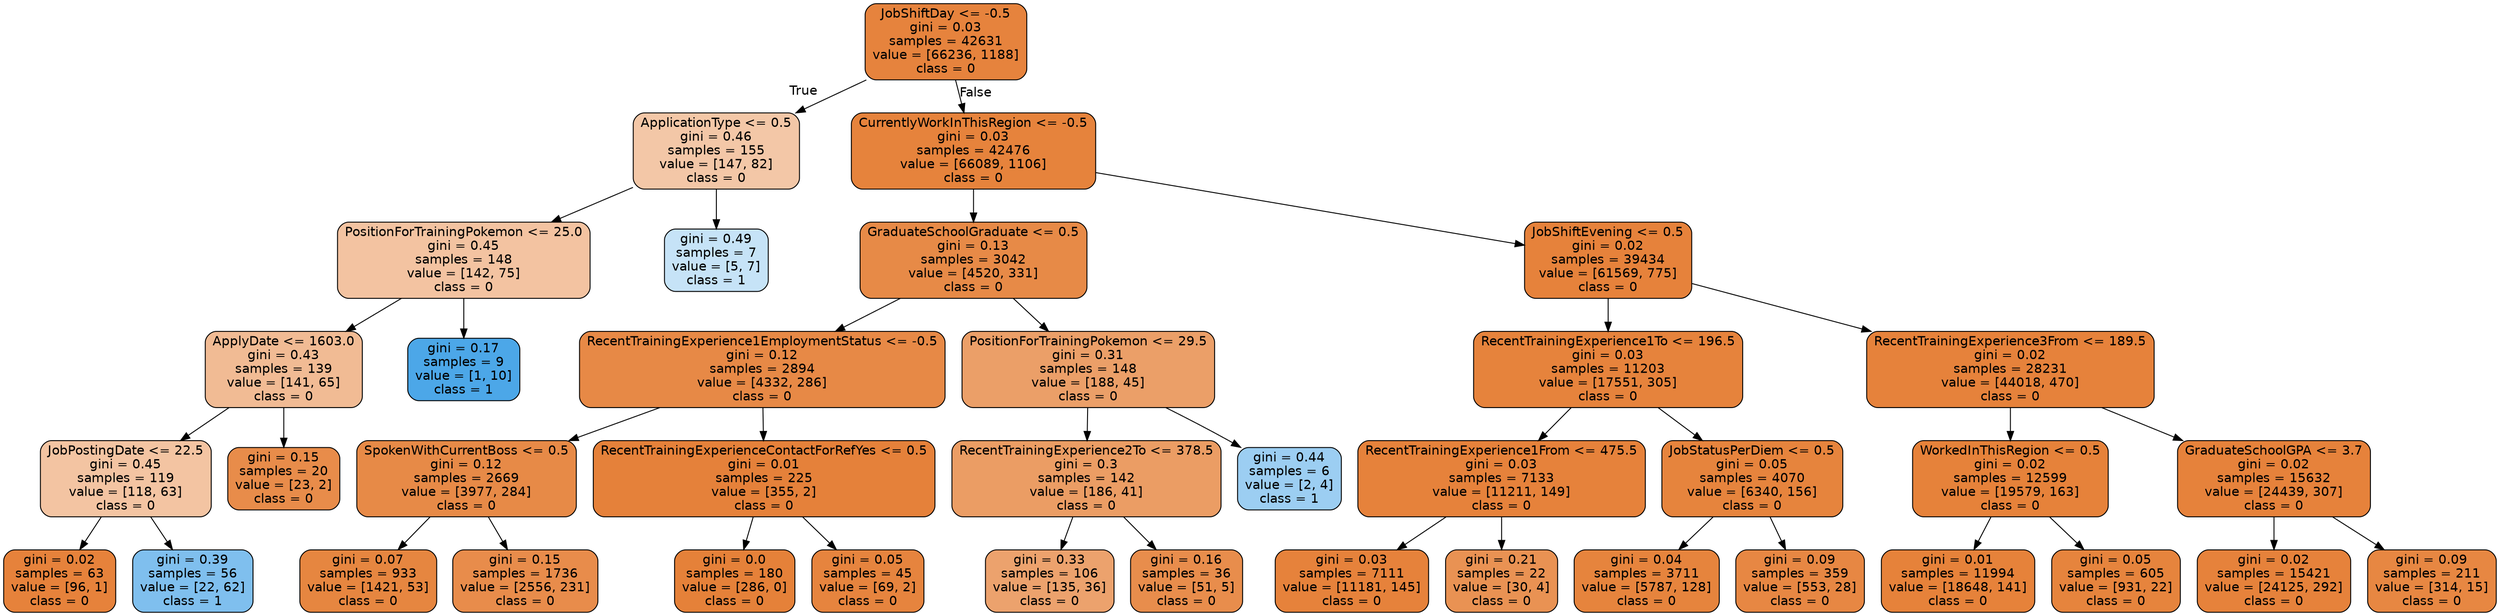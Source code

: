 digraph Tree {
node [shape=box, style="filled, rounded", color="black", fontname=helvetica] ;
edge [fontname=helvetica] ;
0 [label="JobShiftDay <= -0.5\ngini = 0.03\nsamples = 42631\nvalue = [66236, 1188]\nclass = 0", fillcolor="#e58139fa"] ;
1 [label="ApplicationType <= 0.5\ngini = 0.46\nsamples = 155\nvalue = [147, 82]\nclass = 0", fillcolor="#e5813971"] ;
0 -> 1 [labeldistance=2.5, labelangle=45, headlabel="True"] ;
2 [label="PositionForTrainingPokemon <= 25.0\ngini = 0.45\nsamples = 148\nvalue = [142, 75]\nclass = 0", fillcolor="#e5813978"] ;
1 -> 2 ;
3 [label="ApplyDate <= 1603.0\ngini = 0.43\nsamples = 139\nvalue = [141, 65]\nclass = 0", fillcolor="#e5813989"] ;
2 -> 3 ;
4 [label="JobPostingDate <= 22.5\ngini = 0.45\nsamples = 119\nvalue = [118, 63]\nclass = 0", fillcolor="#e5813977"] ;
3 -> 4 ;
5 [label="gini = 0.02\nsamples = 63\nvalue = [96, 1]\nclass = 0", fillcolor="#e58139fc"] ;
4 -> 5 ;
6 [label="gini = 0.39\nsamples = 56\nvalue = [22, 62]\nclass = 1", fillcolor="#399de5a5"] ;
4 -> 6 ;
7 [label="gini = 0.15\nsamples = 20\nvalue = [23, 2]\nclass = 0", fillcolor="#e58139e9"] ;
3 -> 7 ;
8 [label="gini = 0.17\nsamples = 9\nvalue = [1, 10]\nclass = 1", fillcolor="#399de5e6"] ;
2 -> 8 ;
9 [label="gini = 0.49\nsamples = 7\nvalue = [5, 7]\nclass = 1", fillcolor="#399de549"] ;
1 -> 9 ;
10 [label="CurrentlyWorkInThisRegion <= -0.5\ngini = 0.03\nsamples = 42476\nvalue = [66089, 1106]\nclass = 0", fillcolor="#e58139fb"] ;
0 -> 10 [labeldistance=2.5, labelangle=-45, headlabel="False"] ;
11 [label="GraduateSchoolGraduate <= 0.5\ngini = 0.13\nsamples = 3042\nvalue = [4520, 331]\nclass = 0", fillcolor="#e58139ec"] ;
10 -> 11 ;
12 [label="RecentTrainingExperience1EmploymentStatus <= -0.5\ngini = 0.12\nsamples = 2894\nvalue = [4332, 286]\nclass = 0", fillcolor="#e58139ee"] ;
11 -> 12 ;
13 [label="SpokenWithCurrentBoss <= 0.5\ngini = 0.12\nsamples = 2669\nvalue = [3977, 284]\nclass = 0", fillcolor="#e58139ed"] ;
12 -> 13 ;
14 [label="gini = 0.07\nsamples = 933\nvalue = [1421, 53]\nclass = 0", fillcolor="#e58139f5"] ;
13 -> 14 ;
15 [label="gini = 0.15\nsamples = 1736\nvalue = [2556, 231]\nclass = 0", fillcolor="#e58139e8"] ;
13 -> 15 ;
16 [label="RecentTrainingExperienceContactForRefYes <= 0.5\ngini = 0.01\nsamples = 225\nvalue = [355, 2]\nclass = 0", fillcolor="#e58139fe"] ;
12 -> 16 ;
17 [label="gini = 0.0\nsamples = 180\nvalue = [286, 0]\nclass = 0", fillcolor="#e58139ff"] ;
16 -> 17 ;
18 [label="gini = 0.05\nsamples = 45\nvalue = [69, 2]\nclass = 0", fillcolor="#e58139f8"] ;
16 -> 18 ;
19 [label="PositionForTrainingPokemon <= 29.5\ngini = 0.31\nsamples = 148\nvalue = [188, 45]\nclass = 0", fillcolor="#e58139c2"] ;
11 -> 19 ;
20 [label="RecentTrainingExperience2To <= 378.5\ngini = 0.3\nsamples = 142\nvalue = [186, 41]\nclass = 0", fillcolor="#e58139c7"] ;
19 -> 20 ;
21 [label="gini = 0.33\nsamples = 106\nvalue = [135, 36]\nclass = 0", fillcolor="#e58139bb"] ;
20 -> 21 ;
22 [label="gini = 0.16\nsamples = 36\nvalue = [51, 5]\nclass = 0", fillcolor="#e58139e6"] ;
20 -> 22 ;
23 [label="gini = 0.44\nsamples = 6\nvalue = [2, 4]\nclass = 1", fillcolor="#399de57f"] ;
19 -> 23 ;
24 [label="JobShiftEvening <= 0.5\ngini = 0.02\nsamples = 39434\nvalue = [61569, 775]\nclass = 0", fillcolor="#e58139fc"] ;
10 -> 24 ;
25 [label="RecentTrainingExperience1To <= 196.5\ngini = 0.03\nsamples = 11203\nvalue = [17551, 305]\nclass = 0", fillcolor="#e58139fb"] ;
24 -> 25 ;
26 [label="RecentTrainingExperience1From <= 475.5\ngini = 0.03\nsamples = 7133\nvalue = [11211, 149]\nclass = 0", fillcolor="#e58139fc"] ;
25 -> 26 ;
27 [label="gini = 0.03\nsamples = 7111\nvalue = [11181, 145]\nclass = 0", fillcolor="#e58139fc"] ;
26 -> 27 ;
28 [label="gini = 0.21\nsamples = 22\nvalue = [30, 4]\nclass = 0", fillcolor="#e58139dd"] ;
26 -> 28 ;
29 [label="JobStatusPerDiem <= 0.5\ngini = 0.05\nsamples = 4070\nvalue = [6340, 156]\nclass = 0", fillcolor="#e58139f9"] ;
25 -> 29 ;
30 [label="gini = 0.04\nsamples = 3711\nvalue = [5787, 128]\nclass = 0", fillcolor="#e58139f9"] ;
29 -> 30 ;
31 [label="gini = 0.09\nsamples = 359\nvalue = [553, 28]\nclass = 0", fillcolor="#e58139f2"] ;
29 -> 31 ;
32 [label="RecentTrainingExperience3From <= 189.5\ngini = 0.02\nsamples = 28231\nvalue = [44018, 470]\nclass = 0", fillcolor="#e58139fc"] ;
24 -> 32 ;
33 [label="WorkedInThisRegion <= 0.5\ngini = 0.02\nsamples = 12599\nvalue = [19579, 163]\nclass = 0", fillcolor="#e58139fd"] ;
32 -> 33 ;
34 [label="gini = 0.01\nsamples = 11994\nvalue = [18648, 141]\nclass = 0", fillcolor="#e58139fd"] ;
33 -> 34 ;
35 [label="gini = 0.05\nsamples = 605\nvalue = [931, 22]\nclass = 0", fillcolor="#e58139f9"] ;
33 -> 35 ;
36 [label="GraduateSchoolGPA <= 3.7\ngini = 0.02\nsamples = 15632\nvalue = [24439, 307]\nclass = 0", fillcolor="#e58139fc"] ;
32 -> 36 ;
37 [label="gini = 0.02\nsamples = 15421\nvalue = [24125, 292]\nclass = 0", fillcolor="#e58139fc"] ;
36 -> 37 ;
38 [label="gini = 0.09\nsamples = 211\nvalue = [314, 15]\nclass = 0", fillcolor="#e58139f3"] ;
36 -> 38 ;
}